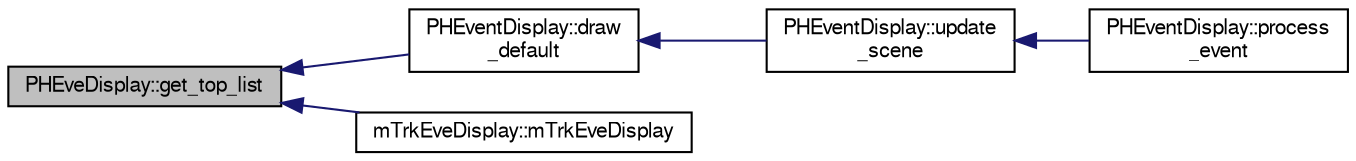 digraph "PHEveDisplay::get_top_list"
{
  bgcolor="transparent";
  edge [fontname="FreeSans",fontsize="10",labelfontname="FreeSans",labelfontsize="10"];
  node [fontname="FreeSans",fontsize="10",shape=record];
  rankdir="LR";
  Node1 [label="PHEveDisplay::get_top_list",height=0.2,width=0.4,color="black", fillcolor="grey75", style="filled" fontcolor="black"];
  Node1 -> Node2 [dir="back",color="midnightblue",fontsize="10",style="solid",fontname="FreeSans"];
  Node2 [label="PHEventDisplay::draw\l_default",height=0.2,width=0.4,color="black",URL="$d1/dce/classPHEventDisplay.html#a9c699447114eee782d4e6b47d2e66bca"];
  Node2 -> Node3 [dir="back",color="midnightblue",fontsize="10",style="solid",fontname="FreeSans"];
  Node3 [label="PHEventDisplay::update\l_scene",height=0.2,width=0.4,color="black",URL="$d1/dce/classPHEventDisplay.html#a03cc55b6afc4f9adf7e1f407e290d73d"];
  Node3 -> Node4 [dir="back",color="midnightblue",fontsize="10",style="solid",fontname="FreeSans"];
  Node4 [label="PHEventDisplay::process\l_event",height=0.2,width=0.4,color="black",URL="$d1/dce/classPHEventDisplay.html#afed380a0d21e7186dd7c91b03ac69f12",tooltip="Event processing. "];
  Node1 -> Node5 [dir="back",color="midnightblue",fontsize="10",style="solid",fontname="FreeSans"];
  Node5 [label="mTrkEveDisplay::mTrkEveDisplay",height=0.2,width=0.4,color="black",URL="$d3/de7/classmTrkEveDisplay.html#abc03dc6404f025d5c12e9d187389e6be"];
}
